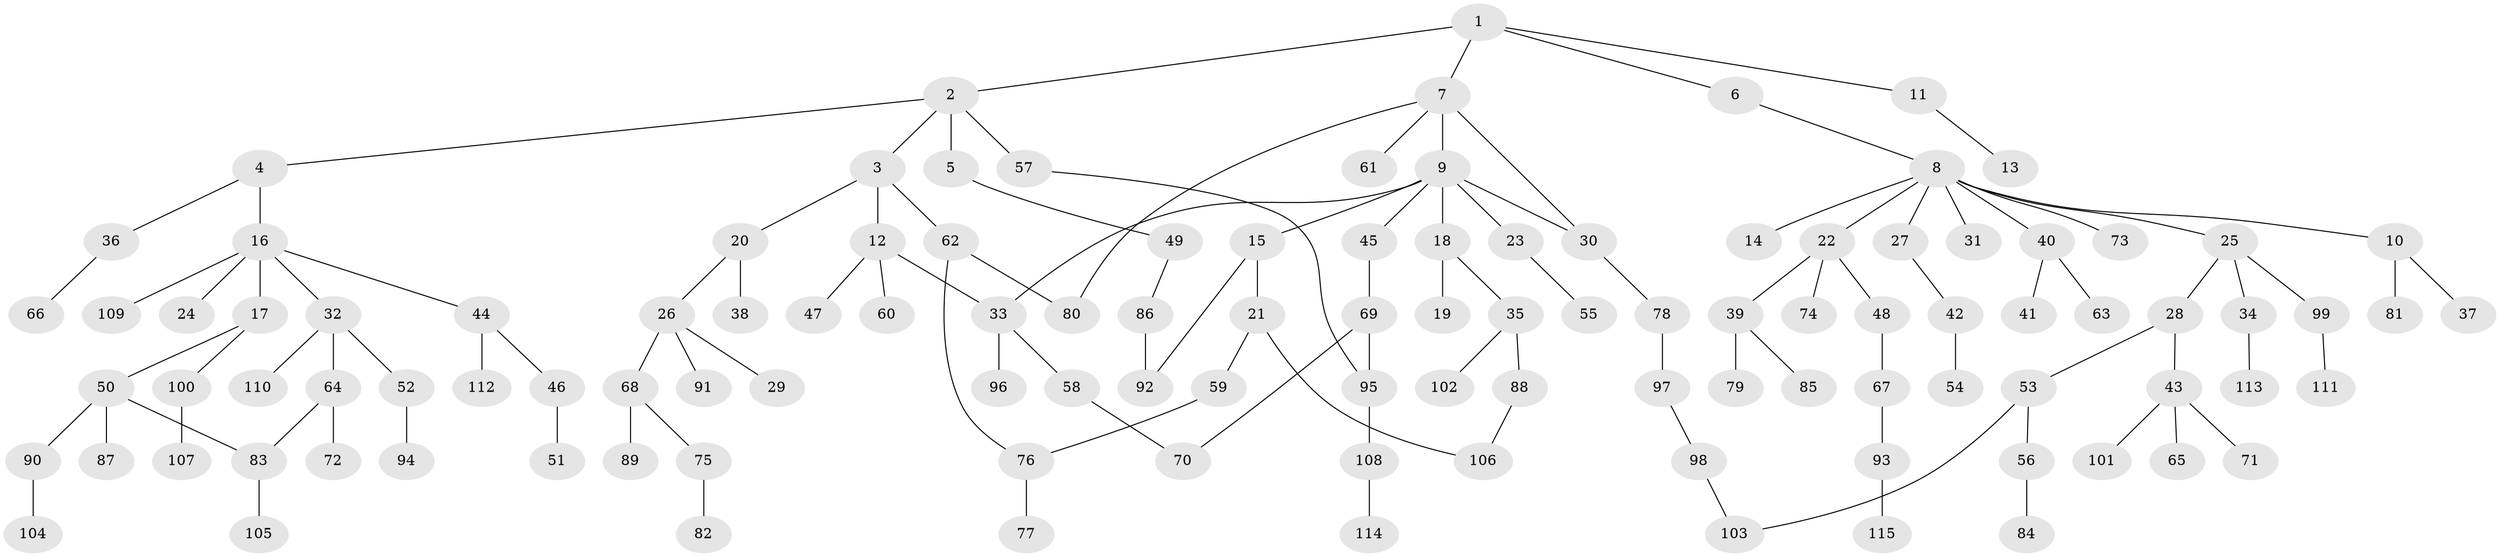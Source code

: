 // Generated by graph-tools (version 1.1) at 2025/49/03/09/25 03:49:25]
// undirected, 115 vertices, 124 edges
graph export_dot {
graph [start="1"]
  node [color=gray90,style=filled];
  1;
  2;
  3;
  4;
  5;
  6;
  7;
  8;
  9;
  10;
  11;
  12;
  13;
  14;
  15;
  16;
  17;
  18;
  19;
  20;
  21;
  22;
  23;
  24;
  25;
  26;
  27;
  28;
  29;
  30;
  31;
  32;
  33;
  34;
  35;
  36;
  37;
  38;
  39;
  40;
  41;
  42;
  43;
  44;
  45;
  46;
  47;
  48;
  49;
  50;
  51;
  52;
  53;
  54;
  55;
  56;
  57;
  58;
  59;
  60;
  61;
  62;
  63;
  64;
  65;
  66;
  67;
  68;
  69;
  70;
  71;
  72;
  73;
  74;
  75;
  76;
  77;
  78;
  79;
  80;
  81;
  82;
  83;
  84;
  85;
  86;
  87;
  88;
  89;
  90;
  91;
  92;
  93;
  94;
  95;
  96;
  97;
  98;
  99;
  100;
  101;
  102;
  103;
  104;
  105;
  106;
  107;
  108;
  109;
  110;
  111;
  112;
  113;
  114;
  115;
  1 -- 2;
  1 -- 6;
  1 -- 7;
  1 -- 11;
  2 -- 3;
  2 -- 4;
  2 -- 5;
  2 -- 57;
  3 -- 12;
  3 -- 20;
  3 -- 62;
  4 -- 16;
  4 -- 36;
  5 -- 49;
  6 -- 8;
  7 -- 9;
  7 -- 61;
  7 -- 80;
  7 -- 30;
  8 -- 10;
  8 -- 14;
  8 -- 22;
  8 -- 25;
  8 -- 27;
  8 -- 31;
  8 -- 40;
  8 -- 73;
  9 -- 15;
  9 -- 18;
  9 -- 23;
  9 -- 30;
  9 -- 45;
  9 -- 33;
  10 -- 37;
  10 -- 81;
  11 -- 13;
  12 -- 33;
  12 -- 47;
  12 -- 60;
  15 -- 21;
  15 -- 92;
  16 -- 17;
  16 -- 24;
  16 -- 32;
  16 -- 44;
  16 -- 109;
  17 -- 50;
  17 -- 100;
  18 -- 19;
  18 -- 35;
  20 -- 26;
  20 -- 38;
  21 -- 59;
  21 -- 106;
  22 -- 39;
  22 -- 48;
  22 -- 74;
  23 -- 55;
  25 -- 28;
  25 -- 34;
  25 -- 99;
  26 -- 29;
  26 -- 68;
  26 -- 91;
  27 -- 42;
  28 -- 43;
  28 -- 53;
  30 -- 78;
  32 -- 52;
  32 -- 64;
  32 -- 110;
  33 -- 58;
  33 -- 96;
  34 -- 113;
  35 -- 88;
  35 -- 102;
  36 -- 66;
  39 -- 79;
  39 -- 85;
  40 -- 41;
  40 -- 63;
  42 -- 54;
  43 -- 65;
  43 -- 71;
  43 -- 101;
  44 -- 46;
  44 -- 112;
  45 -- 69;
  46 -- 51;
  48 -- 67;
  49 -- 86;
  50 -- 83;
  50 -- 87;
  50 -- 90;
  52 -- 94;
  53 -- 56;
  53 -- 103;
  56 -- 84;
  57 -- 95;
  58 -- 70;
  59 -- 76;
  62 -- 76;
  62 -- 80;
  64 -- 72;
  64 -- 83;
  67 -- 93;
  68 -- 75;
  68 -- 89;
  69 -- 70;
  69 -- 95;
  75 -- 82;
  76 -- 77;
  78 -- 97;
  83 -- 105;
  86 -- 92;
  88 -- 106;
  90 -- 104;
  93 -- 115;
  95 -- 108;
  97 -- 98;
  98 -- 103;
  99 -- 111;
  100 -- 107;
  108 -- 114;
}
